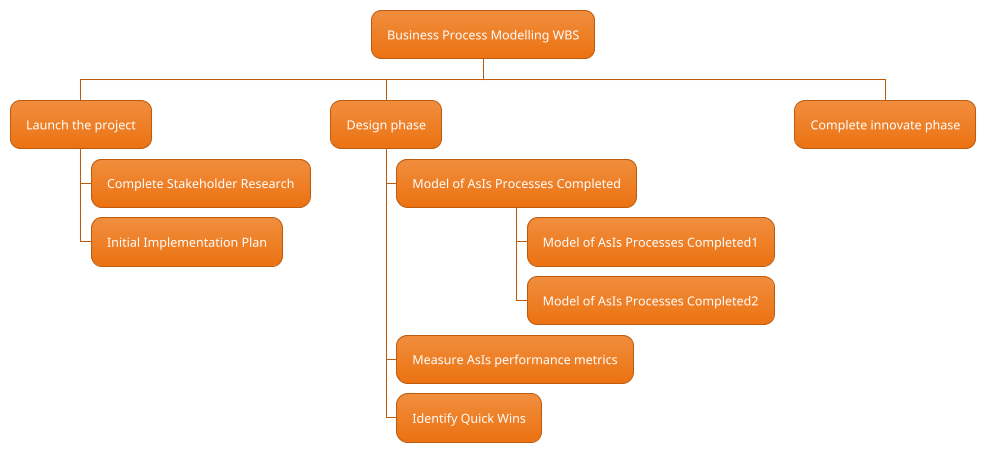 {
  "sha1": "q1x21b0xwac3t86vkiad3mquikvw7z5",
  "insertion": {
    "when": "2024-06-04T17:28:42.004Z",
    "user": "plantuml@gmail.com"
  }
}
@startwbs
!theme aws-orange
* Business Process Modelling WBS
** Launch the project
*** Complete Stakeholder Research
*** Initial Implementation Plan
** Design phase
*** Model of AsIs Processes Completed
**** Model of AsIs Processes Completed1
**** Model of AsIs Processes Completed2
*** Measure AsIs performance metrics
*** Identify Quick Wins
** Complete innovate phase
@endwbs
